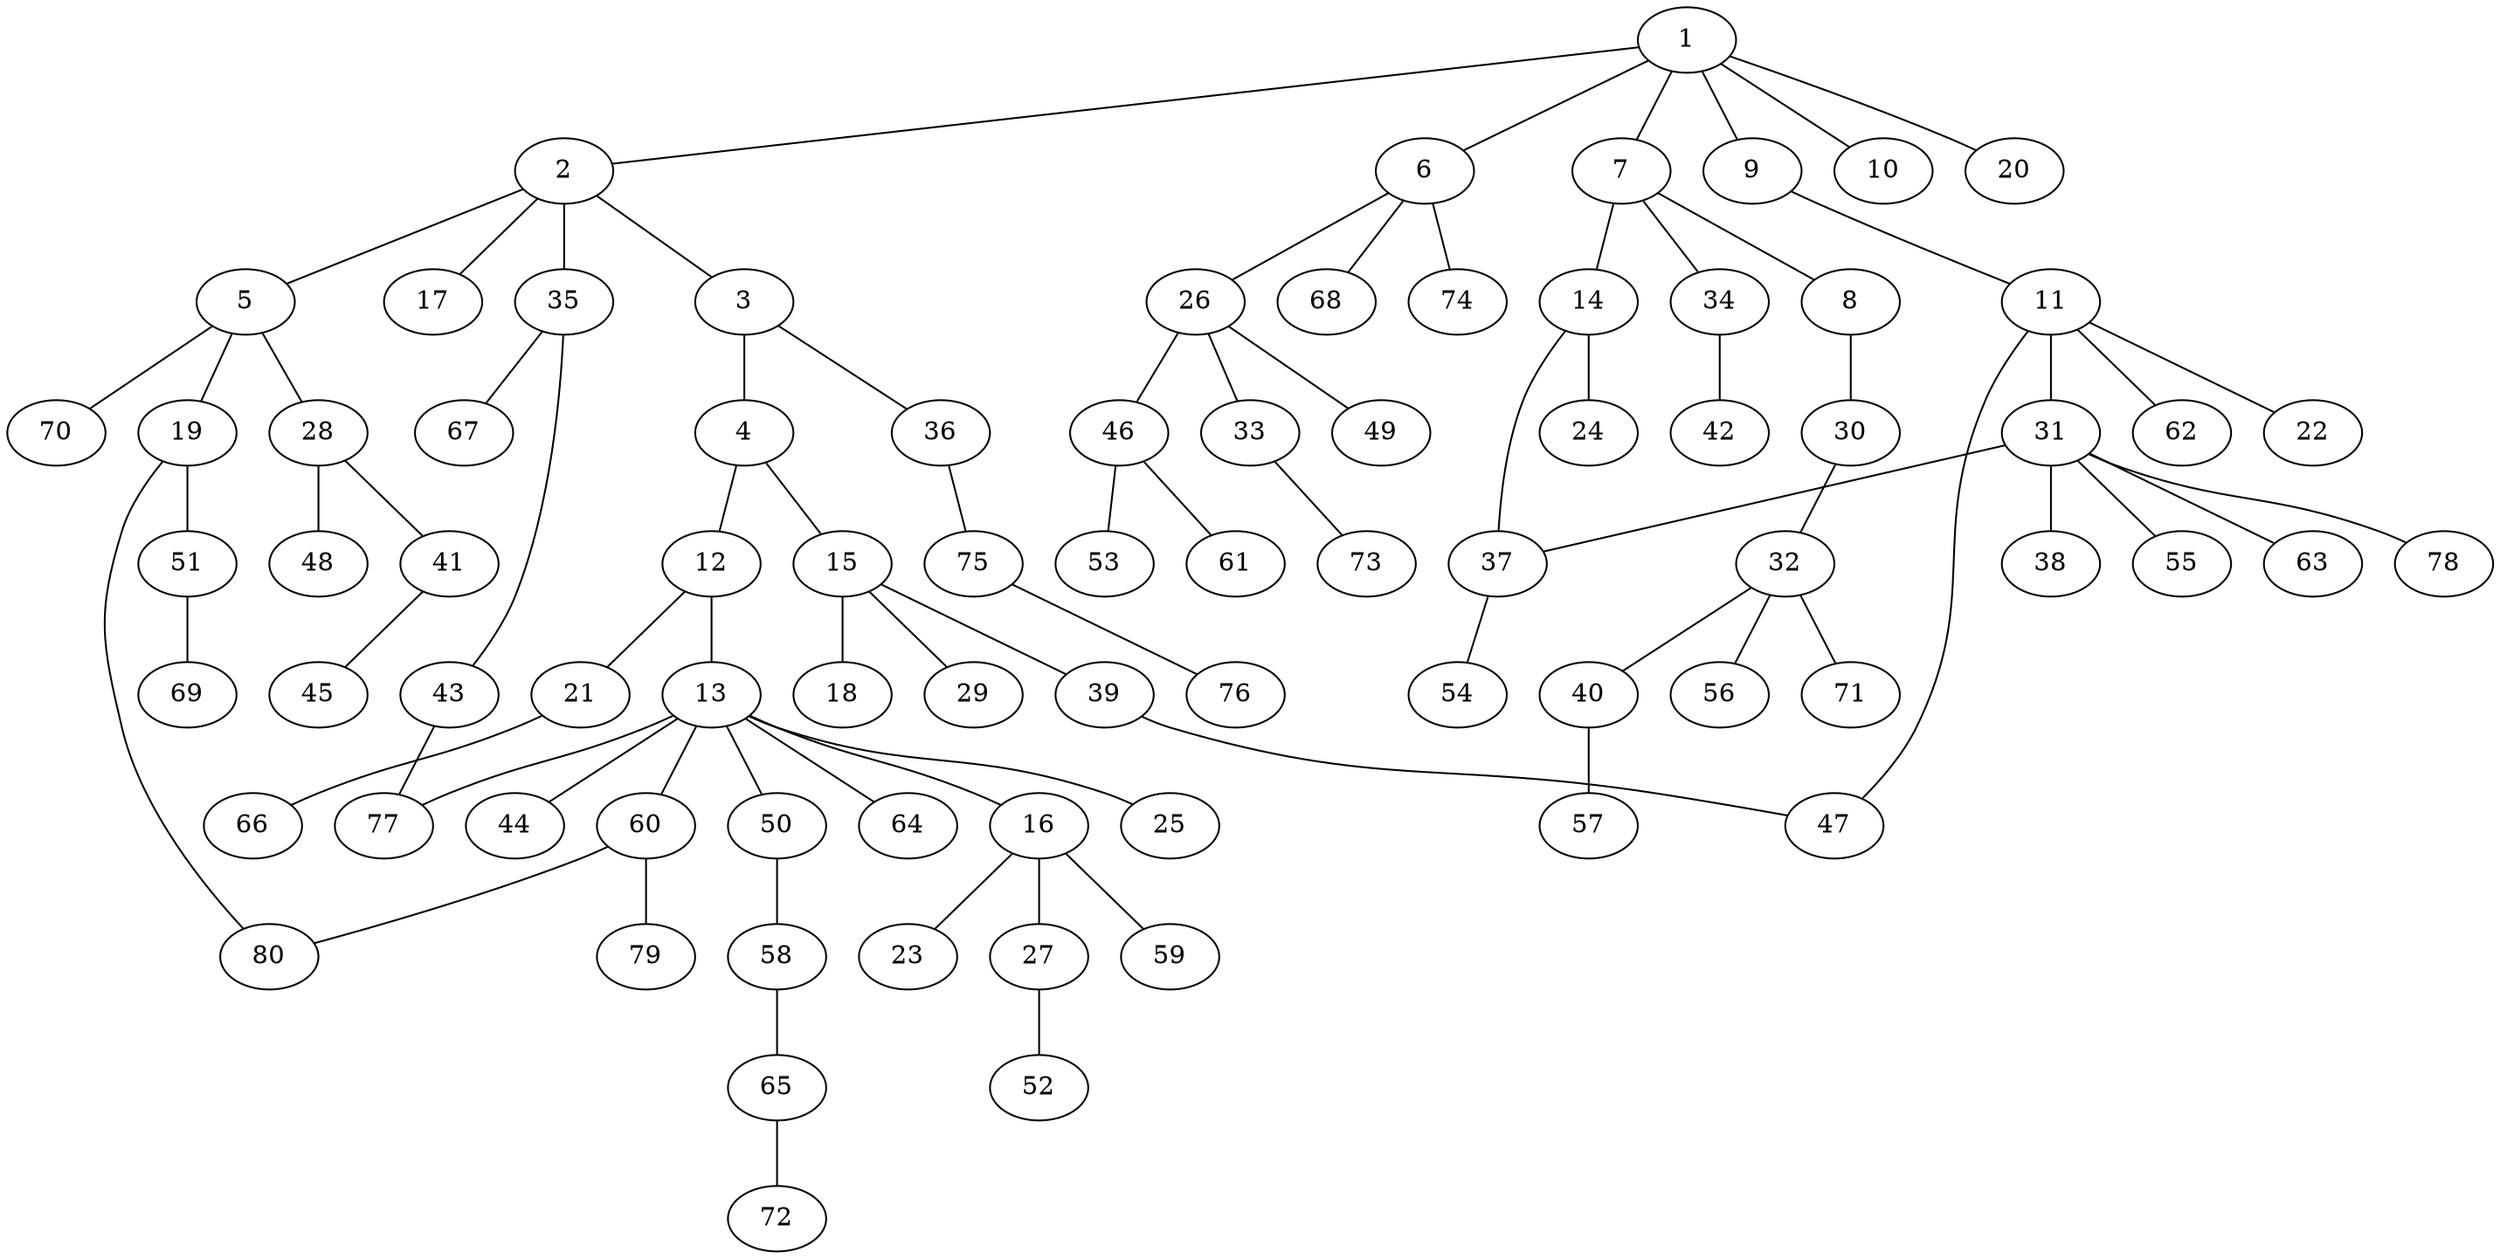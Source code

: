 graph graphname {1--2
1--6
1--7
1--9
1--10
1--20
2--3
2--5
2--17
2--35
3--4
3--36
4--12
4--15
5--19
5--28
5--70
6--26
6--68
6--74
7--8
7--14
7--34
8--30
9--11
11--22
11--31
11--47
11--62
12--13
12--21
13--16
13--25
13--44
13--50
13--60
13--64
13--77
14--24
14--37
15--18
15--29
15--39
16--23
16--27
16--59
19--51
19--80
21--66
26--33
26--46
26--49
27--52
28--41
28--48
30--32
31--37
31--38
31--55
31--63
31--78
32--40
32--56
32--71
33--73
34--42
35--43
35--67
36--75
37--54
39--47
40--57
41--45
43--77
46--53
46--61
50--58
51--69
58--65
60--79
60--80
65--72
75--76
}